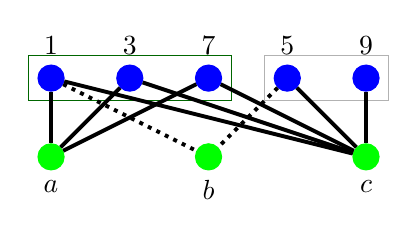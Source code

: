\begin{tikzpicture}
	\node[shape=circle,draw=blue,fill=blue,label=above:$1$] (1) {};
	\node[shape=circle,draw=blue,fill=blue,label=above:$3$] (3) [right of=1] {};
	\node[shape=circle,draw=blue,fill=blue,label=above:$7$] (7) [right of=3] {};
	\node[shape=circle,draw=blue,fill=blue,label=above:$5$] (5) [right of=7] {};
	\node[shape=circle,draw=blue,fill=blue,label=above:$9$] (9) [right of=5] {};
	\node[shape=circle,draw=green,fill=green,label=below:$a$] (a) [below of=1] {};
	\node[shape=circle,draw=green,fill=green,label=below:$b$] (b) [below of=7] {};
	\node[shape=circle,draw=green,fill=green,label=below:$c$] (c) [below of=9] {};

	\node[draw=black!60!green,fit=(1) (3) (7)] {};
	\node[draw=black!30,fit=(5) (9)] {};

	\draw (1) [line width=0.5mm] -- (a);
	\draw (3) [line width=0.5mm] -- (a);
	\draw (7) [line width=0.5mm] -- (a);
	\draw (1) [line width=0.5mm,dotted] -- (b);
	\draw (5) [line width=0.5mm,dotted] -- (b);
	\draw (1) [line width=0.5mm] -- (c);
	\draw (3) [line width=0.5mm] -- (c);
	\draw (5) [line width=0.5mm] -- (c);
	\draw (7) [line width=0.5mm] -- (c);
	\draw (9) [line width=0.5mm] -- (c);
\end{tikzpicture}

 